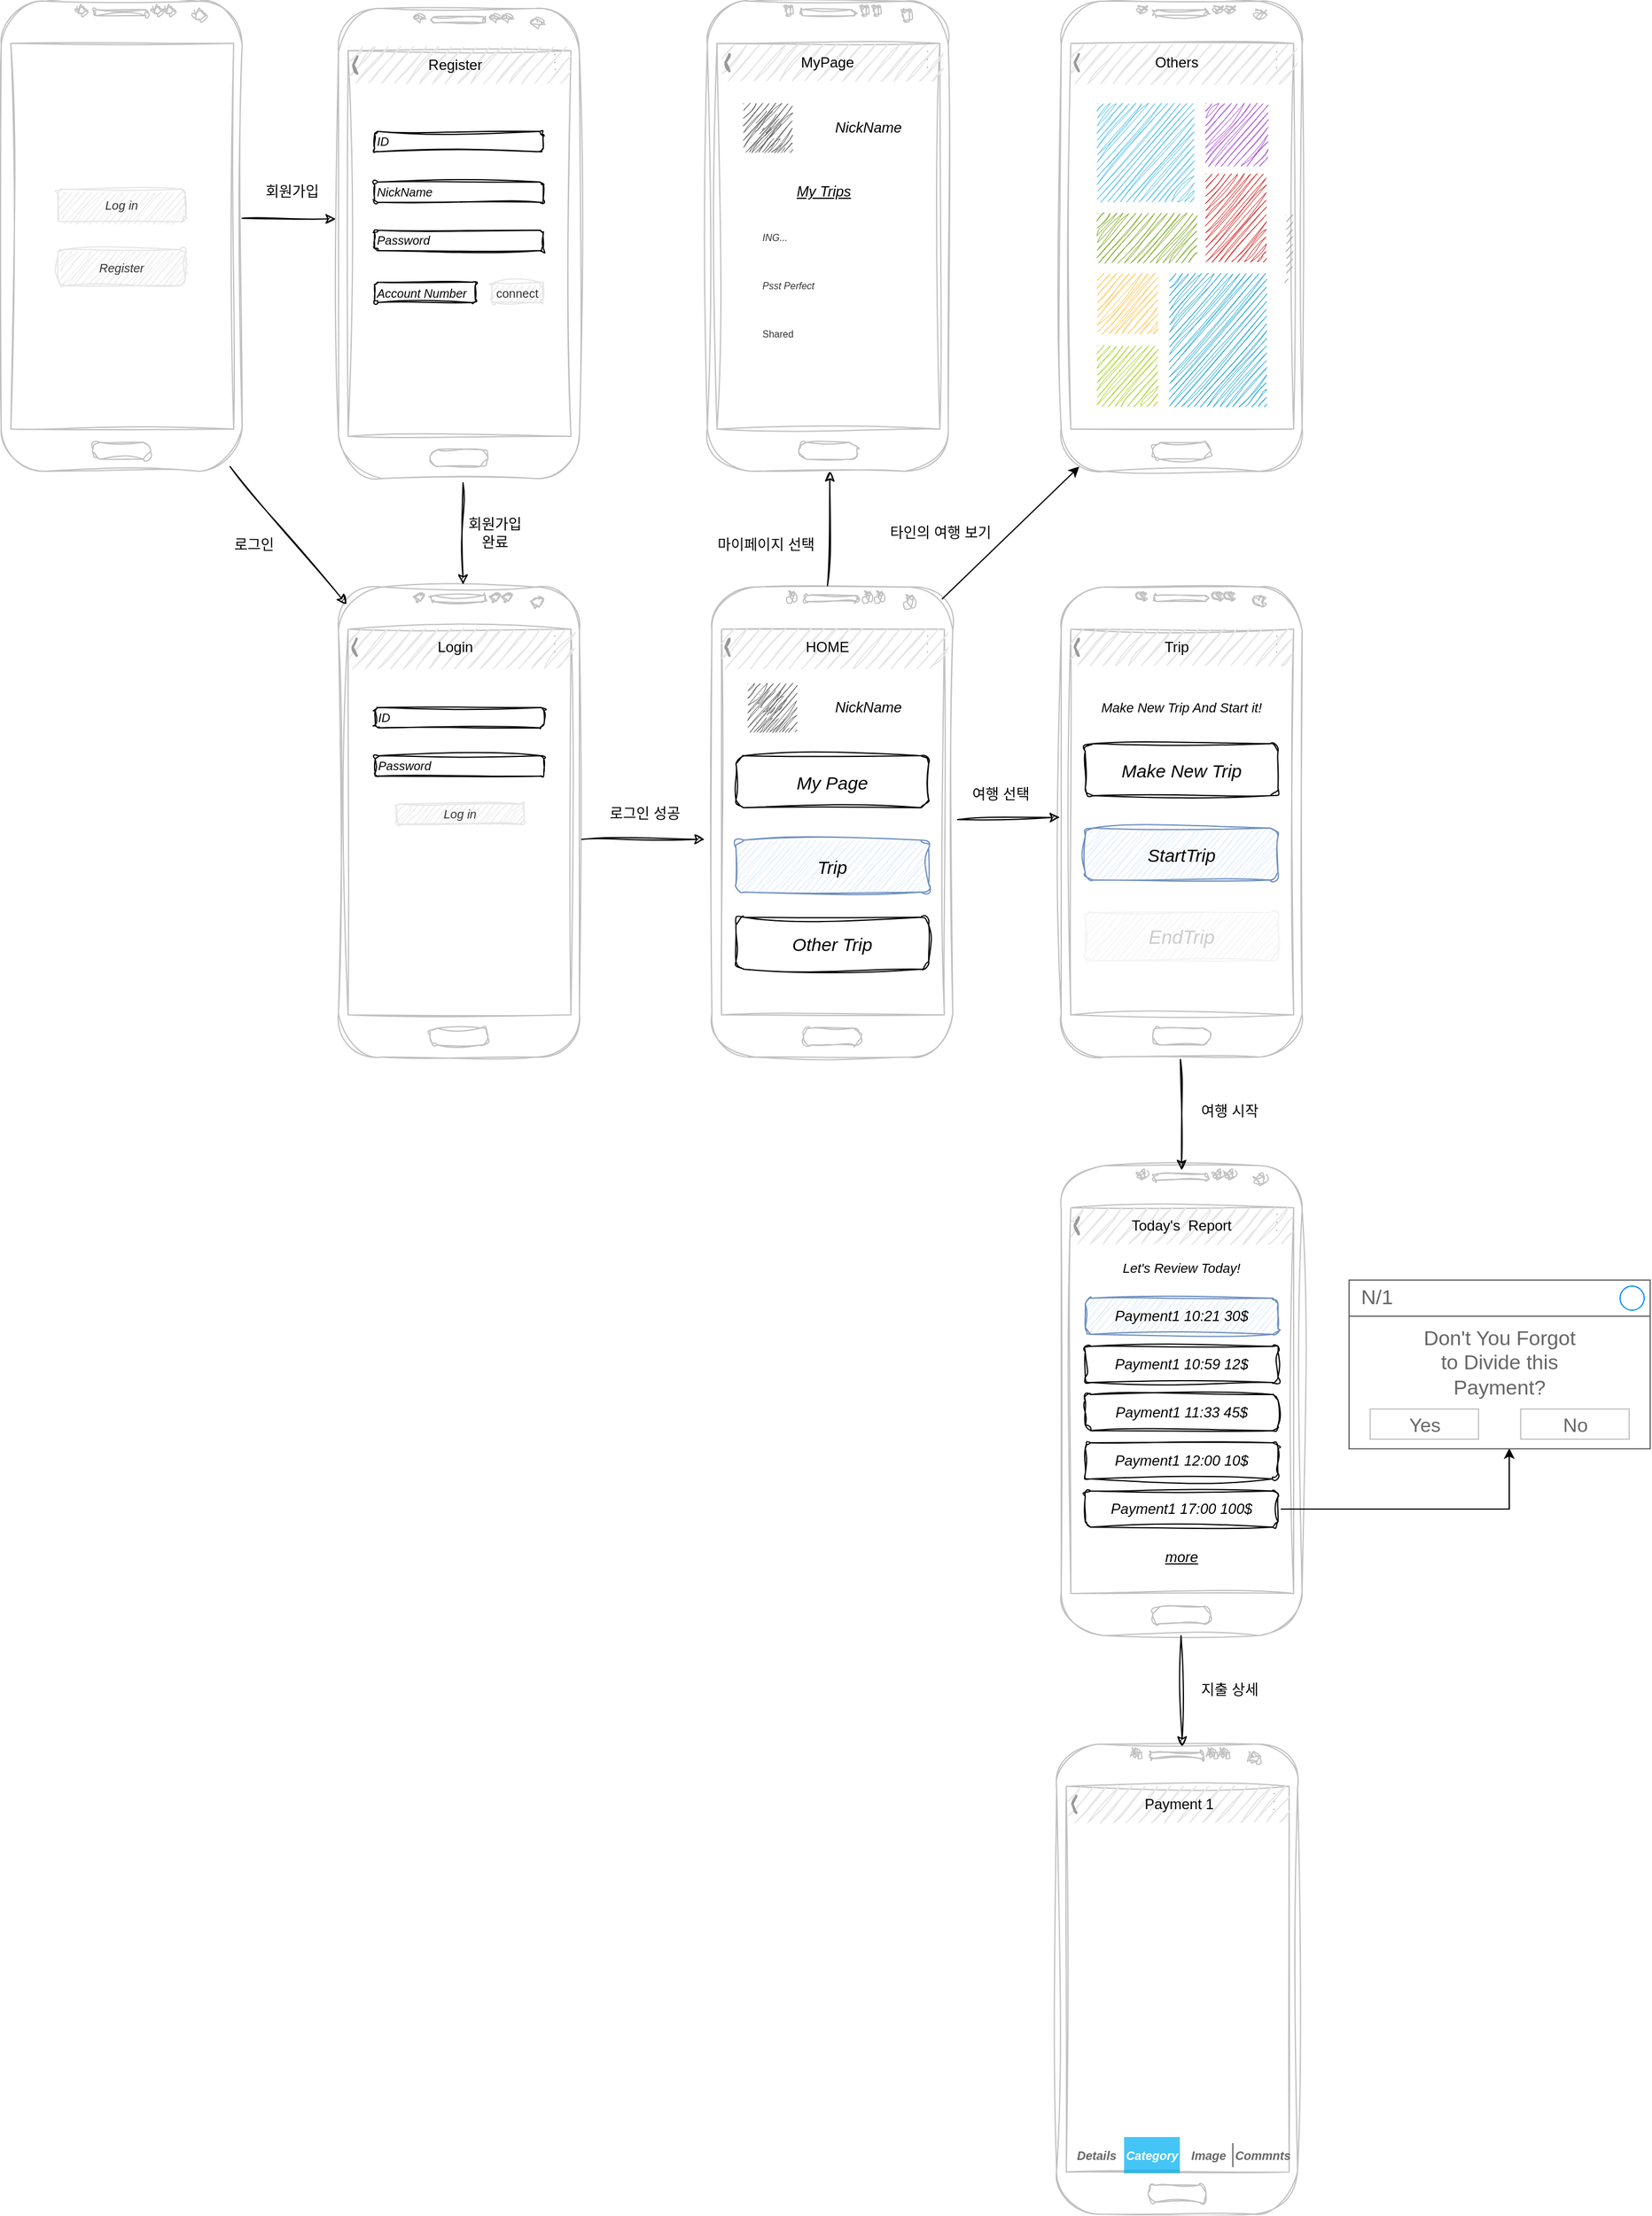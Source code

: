 <mxfile version="21.6.9" type="github">
  <diagram id="jS05yv5X7Ztg5khlOgcX" name="Page-1">
    <mxGraphModel dx="1470" dy="897" grid="1" gridSize="10" guides="1" tooltips="1" connect="1" arrows="1" fold="1" page="1" pageScale="1" pageWidth="1169" pageHeight="827" math="0" shadow="0">
      <root>
        <mxCell id="0" />
        <mxCell id="1" parent="0" />
        <mxCell id="MVjz34qYMF0xK2TgKy6K-1" value="" style="verticalLabelPosition=bottom;verticalAlign=top;html=1;shadow=0;dashed=0;strokeWidth=1;shape=mxgraph.android.phone2;strokeColor=#c0c0c0;sketch=1;curveFitting=1;jiggle=2;" parent="1" vertex="1">
          <mxGeometry x="50" y="24" width="200" height="390" as="geometry" />
        </mxCell>
        <mxCell id="MVjz34qYMF0xK2TgKy6K-2" value="&lt;i&gt;Log in&lt;/i&gt;" style="rounded=1;html=1;shadow=0;dashed=0;whiteSpace=wrap;fontSize=10;fillColor=#E6E6E6;align=center;strokeColor=#E6E6E6;fontColor=#333333;sketch=1;curveFitting=1;jiggle=2;" parent="1" vertex="1">
          <mxGeometry x="97.25" y="180" width="105.5" height="26.88" as="geometry" />
        </mxCell>
        <mxCell id="MVjz34qYMF0xK2TgKy6K-3" value="&lt;i&gt;Register&lt;/i&gt;" style="rounded=1;html=1;shadow=0;dashed=0;whiteSpace=wrap;fontSize=10;fillColor=#E6E6E6;align=center;strokeColor=#E6E6E6;fontColor=#333333;sketch=1;curveFitting=1;jiggle=2;" parent="1" vertex="1">
          <mxGeometry x="97.25" y="230" width="105.5" height="30" as="geometry" />
        </mxCell>
        <mxCell id="MVjz34qYMF0xK2TgKy6K-4" value="" style="verticalLabelPosition=bottom;verticalAlign=top;html=1;shadow=0;dashed=0;strokeWidth=1;shape=mxgraph.android.phone2;strokeColor=#c0c0c0;sketch=1;curveFitting=1;jiggle=2;" parent="1" vertex="1">
          <mxGeometry x="330" y="30" width="200" height="390" as="geometry" />
        </mxCell>
        <mxCell id="MVjz34qYMF0xK2TgKy6K-5" value="" style="verticalLabelPosition=bottom;verticalAlign=top;html=1;shadow=0;dashed=0;strokeWidth=1;shape=mxgraph.android.phone2;strokeColor=#c0c0c0;sketch=1;curveFitting=1;jiggle=2;" parent="1" vertex="1">
          <mxGeometry x="330" y="510" width="200" height="390" as="geometry" />
        </mxCell>
        <mxCell id="MVjz34qYMF0xK2TgKy6K-7" value="" style="endArrow=classic;html=1;rounded=0;exitX=1;exitY=0.462;exitDx=0;exitDy=0;exitPerimeter=0;entryX=-0.011;entryY=0.448;entryDx=0;entryDy=0;entryPerimeter=0;sketch=1;curveFitting=1;jiggle=2;" parent="1" source="MVjz34qYMF0xK2TgKy6K-1" target="MVjz34qYMF0xK2TgKy6K-4" edge="1">
          <mxGeometry width="50" height="50" relative="1" as="geometry">
            <mxPoint x="270" y="330" as="sourcePoint" />
            <mxPoint x="310" y="460" as="targetPoint" />
          </mxGeometry>
        </mxCell>
        <mxCell id="MVjz34qYMF0xK2TgKy6K-8" value="" style="endArrow=classic;html=1;rounded=0;exitX=0.95;exitY=0.99;exitDx=0;exitDy=0;exitPerimeter=0;entryX=0.034;entryY=0.037;entryDx=0;entryDy=0;entryPerimeter=0;sketch=1;curveFitting=1;jiggle=2;" parent="1" source="MVjz34qYMF0xK2TgKy6K-1" target="MVjz34qYMF0xK2TgKy6K-5" edge="1">
          <mxGeometry width="50" height="50" relative="1" as="geometry">
            <mxPoint x="260" y="550" as="sourcePoint" />
            <mxPoint x="310" y="500" as="targetPoint" />
          </mxGeometry>
        </mxCell>
        <mxCell id="MVjz34qYMF0xK2TgKy6K-9" value="" style="endArrow=classic;html=1;rounded=0;exitX=0.517;exitY=1.009;exitDx=0;exitDy=0;exitPerimeter=0;entryX=0.517;entryY=-0.005;entryDx=0;entryDy=0;entryPerimeter=0;sketch=1;curveFitting=1;jiggle=2;" parent="1" source="MVjz34qYMF0xK2TgKy6K-4" target="MVjz34qYMF0xK2TgKy6K-5" edge="1">
          <mxGeometry width="50" height="50" relative="1" as="geometry">
            <mxPoint x="260" y="550" as="sourcePoint" />
            <mxPoint x="370" y="470" as="targetPoint" />
          </mxGeometry>
        </mxCell>
        <mxCell id="mp_pFHN7LCUCz9aoYGLi-1" value="NickName" style="whiteSpace=wrap;html=1;shadow=0;dashed=0;fontSize=10;align=left;fontStyle=2;horizontal=1;rounded=1;sketch=1;curveFitting=1;jiggle=2;" vertex="1" parent="1">
          <mxGeometry x="360" y="174" width="140" height="16.88" as="geometry" />
        </mxCell>
        <mxCell id="mp_pFHN7LCUCz9aoYGLi-3" value="Password" style="whiteSpace=wrap;html=1;shadow=0;dashed=0;fontSize=10;align=left;fontStyle=2;horizontal=1;rounded=1;sketch=1;curveFitting=1;jiggle=2;" vertex="1" parent="1">
          <mxGeometry x="360" y="214" width="140" height="16.88" as="geometry" />
        </mxCell>
        <mxCell id="mp_pFHN7LCUCz9aoYGLi-4" value="Account Number" style="whiteSpace=wrap;html=1;shadow=0;dashed=0;fontSize=10;align=left;fontStyle=2;horizontal=1;rounded=1;sketch=1;curveFitting=1;jiggle=2;" vertex="1" parent="1">
          <mxGeometry x="360" y="257.12" width="83.6" height="16.88" as="geometry" />
        </mxCell>
        <mxCell id="mp_pFHN7LCUCz9aoYGLi-5" value="" style="strokeWidth=1;html=1;shadow=0;dashed=0;shape=mxgraph.android.action_bar_landscape;fillColor=#E6E6E6;strokeColor=#c0c0c0;strokeWidth=2;whiteSpace=wrap;sketch=1;curveFitting=1;jiggle=2;" vertex="1" parent="1">
          <mxGeometry x="339" y="62" width="184" height="30" as="geometry" />
        </mxCell>
        <mxCell id="mp_pFHN7LCUCz9aoYGLi-6" value="connect" style="rounded=1;html=1;shadow=0;dashed=0;whiteSpace=wrap;fontSize=10;fillColor=#E6E6E6;align=center;strokeColor=#E6E6E6;fontColor=#333333;sketch=1;curveFitting=1;jiggle=2;" vertex="1" parent="1">
          <mxGeometry x="457.25" y="257.12" width="42.75" height="16.88" as="geometry" />
        </mxCell>
        <mxCell id="mp_pFHN7LCUCz9aoYGLi-8" value="Register" style="text;html=1;strokeColor=none;fillColor=none;align=center;verticalAlign=middle;whiteSpace=wrap;rounded=0;sketch=1;curveFitting=1;jiggle=2;" vertex="1" parent="1">
          <mxGeometry x="397.25" y="62" width="60" height="30" as="geometry" />
        </mxCell>
        <mxCell id="mp_pFHN7LCUCz9aoYGLi-9" value="ID" style="whiteSpace=wrap;html=1;shadow=0;dashed=0;fontSize=10;align=left;fontStyle=2;horizontal=1;rounded=1;sketch=1;curveFitting=1;jiggle=2;" vertex="1" parent="1">
          <mxGeometry x="360.5" y="610" width="140" height="16.88" as="geometry" />
        </mxCell>
        <mxCell id="mp_pFHN7LCUCz9aoYGLi-10" value="Password" style="whiteSpace=wrap;html=1;shadow=0;dashed=0;fontSize=10;align=left;fontStyle=2;horizontal=1;rounded=1;sketch=1;curveFitting=1;jiggle=2;" vertex="1" parent="1">
          <mxGeometry x="360.5" y="650" width="140" height="16.88" as="geometry" />
        </mxCell>
        <mxCell id="mp_pFHN7LCUCz9aoYGLi-11" value="" style="strokeWidth=1;html=1;shadow=0;dashed=0;shape=mxgraph.android.action_bar_landscape;fillColor=#E6E6E6;strokeColor=#c0c0c0;strokeWidth=2;whiteSpace=wrap;sketch=1;curveFitting=1;jiggle=2;" vertex="1" parent="1">
          <mxGeometry x="338.5" y="545" width="184" height="30" as="geometry" />
        </mxCell>
        <mxCell id="mp_pFHN7LCUCz9aoYGLi-12" value="Login" style="text;html=1;strokeColor=none;fillColor=none;align=center;verticalAlign=middle;whiteSpace=wrap;rounded=0;sketch=1;curveFitting=1;jiggle=2;" vertex="1" parent="1">
          <mxGeometry x="396.75" y="545" width="60" height="30" as="geometry" />
        </mxCell>
        <mxCell id="mp_pFHN7LCUCz9aoYGLi-13" value="&lt;i&gt;Log in&lt;/i&gt;" style="rounded=1;html=1;shadow=0;dashed=0;whiteSpace=wrap;fontSize=10;fillColor=#E6E6E6;align=center;strokeColor=#E6E6E6;fontColor=#333333;sketch=1;curveFitting=1;jiggle=2;" vertex="1" parent="1">
          <mxGeometry x="378.25" y="690" width="105.5" height="16.88" as="geometry" />
        </mxCell>
        <mxCell id="mp_pFHN7LCUCz9aoYGLi-14" value="ID" style="whiteSpace=wrap;html=1;shadow=0;dashed=0;fontSize=10;align=left;fontStyle=2;horizontal=1;rounded=1;sketch=1;curveFitting=1;jiggle=2;" vertex="1" parent="1">
          <mxGeometry x="360" y="132" width="140" height="16.88" as="geometry" />
        </mxCell>
        <mxCell id="mp_pFHN7LCUCz9aoYGLi-15" value="" style="verticalLabelPosition=bottom;verticalAlign=top;html=1;shadow=0;dashed=0;strokeWidth=1;shape=mxgraph.android.phone2;strokeColor=#c0c0c0;sketch=1;curveFitting=1;jiggle=2;" vertex="1" parent="1">
          <mxGeometry x="640" y="510" width="200" height="390" as="geometry" />
        </mxCell>
        <mxCell id="mp_pFHN7LCUCz9aoYGLi-16" value="" style="endArrow=classic;html=1;rounded=0;exitX=1.01;exitY=0.537;exitDx=0;exitDy=0;exitPerimeter=0;entryX=-0.03;entryY=0.537;entryDx=0;entryDy=0;entryPerimeter=0;sketch=1;curveFitting=1;jiggle=2;" edge="1" parent="1" source="MVjz34qYMF0xK2TgKy6K-5" target="mp_pFHN7LCUCz9aoYGLi-15">
          <mxGeometry width="50" height="50" relative="1" as="geometry">
            <mxPoint x="560" y="640" as="sourcePoint" />
            <mxPoint x="610" y="590" as="targetPoint" />
          </mxGeometry>
        </mxCell>
        <mxCell id="mp_pFHN7LCUCz9aoYGLi-21" value="&lt;font style=&quot;font-size: 15px;&quot;&gt;&lt;i&gt;My Page&lt;/i&gt;&lt;/font&gt;" style="rounded=1;html=1;shadow=0;dashed=0;whiteSpace=wrap;fontSize=10;align=center;sketch=1;curveFitting=1;jiggle=2;" vertex="1" parent="1">
          <mxGeometry x="660" y="650" width="160" height="43.12" as="geometry" />
        </mxCell>
        <mxCell id="mp_pFHN7LCUCz9aoYGLi-22" value="&lt;span style=&quot;font-size: 15px;&quot;&gt;&lt;i&gt;Trip&lt;/i&gt;&lt;/span&gt;" style="rounded=1;html=1;shadow=0;dashed=0;whiteSpace=wrap;fontSize=10;fillColor=#dae8fc;align=center;strokeColor=#6c8ebf;deletable=1;sketch=1;curveFitting=1;jiggle=2;" vertex="1" parent="1">
          <mxGeometry x="660" y="720" width="160" height="43.12" as="geometry" />
        </mxCell>
        <mxCell id="mp_pFHN7LCUCz9aoYGLi-23" value="&lt;i style=&quot;&quot;&gt;&lt;font style=&quot;font-size: 15px;&quot;&gt;Other Trip&lt;/font&gt;&lt;/i&gt;" style="rounded=1;html=1;shadow=0;dashed=0;whiteSpace=wrap;fontSize=10;align=center;sketch=1;curveFitting=1;jiggle=2;" vertex="1" parent="1">
          <mxGeometry x="660" y="784" width="160" height="43.12" as="geometry" />
        </mxCell>
        <mxCell id="mp_pFHN7LCUCz9aoYGLi-24" value="" style="strokeWidth=1;html=1;shadow=0;dashed=0;shape=mxgraph.android.action_bar_landscape;fillColor=#E6E6E6;strokeColor=#c0c0c0;strokeWidth=2;whiteSpace=wrap;sketch=1;curveFitting=1;jiggle=2;" vertex="1" parent="1">
          <mxGeometry x="648" y="545" width="184" height="30" as="geometry" />
        </mxCell>
        <mxCell id="mp_pFHN7LCUCz9aoYGLi-25" value="HOME" style="text;html=1;strokeColor=none;fillColor=none;align=center;verticalAlign=middle;whiteSpace=wrap;rounded=0;sketch=1;curveFitting=1;jiggle=2;" vertex="1" parent="1">
          <mxGeometry x="706.25" y="545" width="60" height="30" as="geometry" />
        </mxCell>
        <mxCell id="mp_pFHN7LCUCz9aoYGLi-26" value="" style="verticalLabelPosition=bottom;verticalAlign=top;html=1;shadow=0;dashed=0;strokeWidth=1;shape=mxgraph.android.contact_badge_normal;sketch=1;curveFitting=1;jiggle=2;" vertex="1" parent="1">
          <mxGeometry x="670" y="590" width="40" height="40" as="geometry" />
        </mxCell>
        <mxCell id="mp_pFHN7LCUCz9aoYGLi-27" value="&lt;i&gt;NickName&lt;/i&gt;" style="text;html=1;strokeColor=none;fillColor=none;align=center;verticalAlign=middle;whiteSpace=wrap;rounded=0;sketch=1;curveFitting=1;jiggle=2;" vertex="1" parent="1">
          <mxGeometry x="740" y="595" width="60" height="30" as="geometry" />
        </mxCell>
        <mxCell id="mp_pFHN7LCUCz9aoYGLi-30" value="" style="verticalLabelPosition=bottom;verticalAlign=top;html=1;shadow=0;dashed=0;strokeWidth=1;shape=mxgraph.android.phone2;strokeColor=#c0c0c0;sketch=1;curveFitting=1;jiggle=2;" vertex="1" parent="1">
          <mxGeometry x="636.25" y="24" width="200" height="390" as="geometry" />
        </mxCell>
        <mxCell id="mp_pFHN7LCUCz9aoYGLi-31" value="" style="endArrow=classic;html=1;rounded=0;exitX=0.48;exitY=-0.003;exitDx=0;exitDy=0;exitPerimeter=0;entryX=0.509;entryY=1;entryDx=0;entryDy=0;entryPerimeter=0;sketch=1;curveFitting=1;jiggle=2;" edge="1" parent="1" source="mp_pFHN7LCUCz9aoYGLi-15" target="mp_pFHN7LCUCz9aoYGLi-30">
          <mxGeometry width="50" height="50" relative="1" as="geometry">
            <mxPoint x="636.25" y="420" as="sourcePoint" />
            <mxPoint x="636.25" y="504" as="targetPoint" />
          </mxGeometry>
        </mxCell>
        <mxCell id="mp_pFHN7LCUCz9aoYGLi-33" value="" style="verticalLabelPosition=bottom;verticalAlign=top;html=1;shadow=0;dashed=0;strokeWidth=1;shape=mxgraph.android.contact_badge_normal;sketch=1;curveFitting=1;jiggle=2;" vertex="1" parent="1">
          <mxGeometry x="666.25" y="108.88" width="40" height="40" as="geometry" />
        </mxCell>
        <mxCell id="mp_pFHN7LCUCz9aoYGLi-34" value="" style="strokeWidth=1;html=1;shadow=0;dashed=0;shape=mxgraph.android.action_bar_landscape;fillColor=#E6E6E6;strokeColor=#c0c0c0;strokeWidth=2;whiteSpace=wrap;sketch=1;curveFitting=1;jiggle=2;" vertex="1" parent="1">
          <mxGeometry x="648" y="60" width="184" height="30" as="geometry" />
        </mxCell>
        <mxCell id="mp_pFHN7LCUCz9aoYGLi-35" value="MyPage" style="text;html=1;strokeColor=none;fillColor=none;align=center;verticalAlign=middle;whiteSpace=wrap;rounded=0;sketch=1;curveFitting=1;jiggle=2;" vertex="1" parent="1">
          <mxGeometry x="706.25" y="60" width="60" height="30" as="geometry" />
        </mxCell>
        <mxCell id="mp_pFHN7LCUCz9aoYGLi-36" value="" style="strokeWidth=1;html=1;shadow=0;dashed=0;shape=mxgraph.android.rrect;rSize=0;strokeColor=#eeeeee;fillColor=#ffffff;gradientColor=none;sketch=1;curveFitting=1;jiggle=2;" vertex="1" parent="1">
          <mxGeometry x="670" y="200" width="140" height="160" as="geometry" />
        </mxCell>
        <mxCell id="mp_pFHN7LCUCz9aoYGLi-37" value="&lt;i style=&quot;background-color: initial;&quot;&gt;ING...&lt;/i&gt;" style="strokeColor=inherit;fillColor=inherit;gradientColor=inherit;strokeWidth=1;html=1;shadow=0;dashed=0;shape=mxgraph.android.rrect;rSize=0;align=left;spacingLeft=10;fontSize=8;fontColor=#333333;sketch=1;curveFitting=1;jiggle=2;" vertex="1" parent="mp_pFHN7LCUCz9aoYGLi-36">
          <mxGeometry y="8" width="140" height="24" as="geometry" />
        </mxCell>
        <mxCell id="mp_pFHN7LCUCz9aoYGLi-38" value="&lt;i&gt;Psst Perfect&lt;/i&gt;" style="strokeColor=inherit;fillColor=inherit;gradientColor=inherit;strokeWidth=1;html=1;shadow=0;dashed=0;shape=mxgraph.android.rrect;rSize=0;align=left;spacingLeft=10;fontSize=8;fontColor=#333333;sketch=1;curveFitting=1;jiggle=2;" vertex="1" parent="mp_pFHN7LCUCz9aoYGLi-36">
          <mxGeometry y="48" width="140" height="24" as="geometry" />
        </mxCell>
        <mxCell id="mp_pFHN7LCUCz9aoYGLi-39" value="Shared" style="strokeColor=inherit;fillColor=inherit;gradientColor=inherit;strokeWidth=1;html=1;shadow=0;dashed=0;shape=mxgraph.android.rrect;rSize=0;align=left;spacingLeft=10;fontSize=8;fontColor=#333333;sketch=1;curveFitting=1;jiggle=2;" vertex="1" parent="mp_pFHN7LCUCz9aoYGLi-36">
          <mxGeometry y="88" width="140" height="24" as="geometry" />
        </mxCell>
        <mxCell id="mp_pFHN7LCUCz9aoYGLi-41" value="&lt;i&gt;My Trips&lt;/i&gt;" style="text;html=1;align=center;verticalAlign=middle;whiteSpace=wrap;rounded=1;perimeterSpacing=1;fontStyle=4" vertex="1" parent="1">
          <mxGeometry x="666.25" y="167.44" width="133.75" height="30" as="geometry" />
        </mxCell>
        <mxCell id="mp_pFHN7LCUCz9aoYGLi-42" value="&lt;i&gt;NickName&lt;/i&gt;" style="text;html=1;strokeColor=none;fillColor=none;align=center;verticalAlign=middle;whiteSpace=wrap;rounded=0;sketch=1;curveFitting=1;jiggle=2;" vertex="1" parent="1">
          <mxGeometry x="740" y="113.88" width="60" height="30" as="geometry" />
        </mxCell>
        <mxCell id="mp_pFHN7LCUCz9aoYGLi-43" value="" style="verticalLabelPosition=bottom;verticalAlign=top;html=1;shadow=0;dashed=0;strokeWidth=1;shape=mxgraph.android.phone2;strokeColor=#c0c0c0;sketch=1;curveFitting=1;jiggle=2;" vertex="1" parent="1">
          <mxGeometry x="930" y="24" width="200" height="390" as="geometry" />
        </mxCell>
        <mxCell id="mp_pFHN7LCUCz9aoYGLi-44" value="" style="endArrow=classic;html=1;rounded=0;exitX=0.955;exitY=0.026;exitDx=0;exitDy=0;exitPerimeter=0;entryX=0.075;entryY=0.99;entryDx=0;entryDy=0;entryPerimeter=0;" edge="1" parent="1" source="mp_pFHN7LCUCz9aoYGLi-15" target="mp_pFHN7LCUCz9aoYGLi-43">
          <mxGeometry width="50" height="50" relative="1" as="geometry">
            <mxPoint x="510" y="520" as="sourcePoint" />
            <mxPoint x="560" y="470" as="targetPoint" />
          </mxGeometry>
        </mxCell>
        <mxCell id="mp_pFHN7LCUCz9aoYGLi-45" value="" style="strokeWidth=1;html=1;shadow=0;dashed=0;shape=mxgraph.android.action_bar_landscape;fillColor=#E6E6E6;strokeColor=#c0c0c0;strokeWidth=2;whiteSpace=wrap;sketch=1;curveFitting=1;jiggle=2;" vertex="1" parent="1">
          <mxGeometry x="938" y="60" width="184" height="30" as="geometry" />
        </mxCell>
        <mxCell id="mp_pFHN7LCUCz9aoYGLi-46" value="Others" style="text;html=1;strokeColor=none;fillColor=none;align=center;verticalAlign=middle;whiteSpace=wrap;rounded=0;sketch=1;curveFitting=1;jiggle=2;" vertex="1" parent="1">
          <mxGeometry x="996.25" y="60" width="60" height="30" as="geometry" />
        </mxCell>
        <mxCell id="mp_pFHN7LCUCz9aoYGLi-47" value="" style="verticalLabelPosition=bottom;verticalAlign=top;html=1;shadow=0;dashed=0;strokeWidth=1;strokeColor=none;shape=rect;fillColor=#33b5e5;sketch=1;curveFitting=1;jiggle=2;" vertex="1" parent="1">
          <mxGeometry x="960" y="108.88" width="80" height="81.12" as="geometry" />
        </mxCell>
        <mxCell id="mp_pFHN7LCUCz9aoYGLi-48" value="" style="verticalLabelPosition=bottom;verticalAlign=top;html=1;shadow=0;dashed=0;strokeWidth=1;strokeColor=none;shape=rect;fillColor=#9933cc;sketch=1;curveFitting=1;jiggle=2;" vertex="1" parent="1">
          <mxGeometry x="1050" y="108.88" width="50" height="50" as="geometry" />
        </mxCell>
        <mxCell id="mp_pFHN7LCUCz9aoYGLi-49" value="" style="verticalLabelPosition=bottom;verticalAlign=top;html=1;shadow=0;dashed=0;strokeWidth=1;strokeColor=none;shape=rect;fillColor=#cc0000;sketch=1;curveFitting=1;jiggle=2;" vertex="1" parent="1">
          <mxGeometry x="1050" y="167.44" width="50" height="72.56" as="geometry" />
        </mxCell>
        <mxCell id="mp_pFHN7LCUCz9aoYGLi-50" value="" style="verticalLabelPosition=bottom;verticalAlign=top;html=1;shadow=0;dashed=0;strokeWidth=1;strokeColor=none;shape=rect;fillColor=#669900;sketch=1;curveFitting=1;jiggle=2;" vertex="1" parent="1">
          <mxGeometry x="960" y="200" width="80" height="40" as="geometry" />
        </mxCell>
        <mxCell id="mp_pFHN7LCUCz9aoYGLi-51" value="" style="verticalLabelPosition=bottom;verticalAlign=top;html=1;shadow=0;dashed=0;strokeWidth=1;strokeColor=none;shape=rect;fillColor=#0099cc;sketch=1;curveFitting=1;jiggle=2;" vertex="1" parent="1">
          <mxGeometry x="1020" y="250" width="80" height="110" as="geometry" />
        </mxCell>
        <mxCell id="mp_pFHN7LCUCz9aoYGLi-52" value="" style="verticalLabelPosition=bottom;verticalAlign=top;html=1;shadow=0;dashed=0;strokeWidth=1;strokeColor=none;shape=rect;fillColor=#ffbb33;sketch=1;curveFitting=1;jiggle=2;" vertex="1" parent="1">
          <mxGeometry x="960" y="250" width="50" height="50" as="geometry" />
        </mxCell>
        <mxCell id="mp_pFHN7LCUCz9aoYGLi-54" value="" style="verticalLabelPosition=bottom;verticalAlign=top;html=1;shadow=0;dashed=0;strokeWidth=1;strokeColor=none;shape=rect;fillColor=#99cc00;sketch=1;curveFitting=1;jiggle=2;" vertex="1" parent="1">
          <mxGeometry x="960" y="310" width="50" height="50" as="geometry" />
        </mxCell>
        <mxCell id="mp_pFHN7LCUCz9aoYGLi-59" value="" style="strokeWidth=1;html=1;shadow=0;dashed=0;shape=mxgraph.android.scrollbars2;fillColor=#999999;strokeColor=none;sketch=1;curveFitting=1;jiggle=2;" vertex="1" parent="1">
          <mxGeometry x="1118" y="201.12" width="4" height="56" as="geometry" />
        </mxCell>
        <mxCell id="mp_pFHN7LCUCz9aoYGLi-60" value="" style="verticalLabelPosition=bottom;verticalAlign=top;html=1;shadow=0;dashed=0;strokeWidth=1;shape=mxgraph.android.phone2;strokeColor=#c0c0c0;sketch=1;curveFitting=1;jiggle=2;" vertex="1" parent="1">
          <mxGeometry x="930" y="510" width="200" height="390" as="geometry" />
        </mxCell>
        <mxCell id="mp_pFHN7LCUCz9aoYGLi-61" value="" style="endArrow=classic;html=1;rounded=0;exitX=1.02;exitY=0.495;exitDx=0;exitDy=0;exitPerimeter=0;entryX=-0.005;entryY=0.49;entryDx=0;entryDy=0;entryPerimeter=0;sketch=1;curveFitting=1;jiggle=2;" edge="1" parent="1" source="mp_pFHN7LCUCz9aoYGLi-15" target="mp_pFHN7LCUCz9aoYGLi-60">
          <mxGeometry width="50" height="50" relative="1" as="geometry">
            <mxPoint x="836" y="706.88" as="sourcePoint" />
            <mxPoint x="938" y="706.88" as="targetPoint" />
          </mxGeometry>
        </mxCell>
        <mxCell id="mp_pFHN7LCUCz9aoYGLi-62" value="" style="strokeWidth=1;html=1;shadow=0;dashed=0;shape=mxgraph.android.action_bar_landscape;fillColor=#E6E6E6;strokeColor=#c0c0c0;strokeWidth=2;whiteSpace=wrap;sketch=1;curveFitting=1;jiggle=2;" vertex="1" parent="1">
          <mxGeometry x="938" y="545" width="184" height="30" as="geometry" />
        </mxCell>
        <mxCell id="mp_pFHN7LCUCz9aoYGLi-63" value="Trip" style="text;html=1;strokeColor=none;fillColor=none;align=center;verticalAlign=middle;whiteSpace=wrap;rounded=0;sketch=1;curveFitting=1;jiggle=2;" vertex="1" parent="1">
          <mxGeometry x="996.25" y="545" width="60" height="30" as="geometry" />
        </mxCell>
        <mxCell id="mp_pFHN7LCUCz9aoYGLi-64" value="&lt;span style=&quot;font-size: 15px;&quot;&gt;&lt;i&gt;Make New Trip&lt;/i&gt;&lt;/span&gt;" style="rounded=1;html=1;shadow=0;dashed=0;whiteSpace=wrap;fontSize=10;align=center;sketch=1;curveFitting=1;jiggle=2;" vertex="1" parent="1">
          <mxGeometry x="950" y="640" width="160" height="43.12" as="geometry" />
        </mxCell>
        <mxCell id="mp_pFHN7LCUCz9aoYGLi-65" value="&lt;span style=&quot;font-size: 15px;&quot;&gt;&lt;i&gt;StartTrip&lt;/i&gt;&lt;/span&gt;" style="rounded=1;html=1;shadow=0;dashed=0;whiteSpace=wrap;fontSize=10;fillColor=#dae8fc;align=center;strokeColor=#6c8ebf;deletable=1;sketch=1;curveFitting=1;jiggle=2;" vertex="1" parent="1">
          <mxGeometry x="950" y="710" width="160" height="43.12" as="geometry" />
        </mxCell>
        <mxCell id="mp_pFHN7LCUCz9aoYGLi-67" value="&lt;font style=&quot;font-size: 16px;&quot;&gt;&lt;i&gt;EndTrip&lt;/i&gt;&lt;/font&gt;" style="rounded=1;html=1;shadow=0;dashed=0;whiteSpace=wrap;fontSize=10;fillColor=#F4F4F4;align=center;strokeColor=#F4F4F4;fontColor=#CCCCCC;sketch=1;curveFitting=1;jiggle=2;" vertex="1" parent="1">
          <mxGeometry x="950" y="780" width="160" height="40" as="geometry" />
        </mxCell>
        <mxCell id="mp_pFHN7LCUCz9aoYGLi-68" value="&lt;font style=&quot;font-size: 11px;&quot;&gt;&lt;i&gt;Make New Trip And Start it!&lt;/i&gt;&lt;/font&gt;" style="text;html=1;strokeColor=none;fillColor=none;align=center;verticalAlign=middle;whiteSpace=wrap;rounded=0;sketch=1;curveFitting=1;jiggle=2;" vertex="1" parent="1">
          <mxGeometry x="960" y="595" width="140" height="30" as="geometry" />
        </mxCell>
        <mxCell id="mp_pFHN7LCUCz9aoYGLi-69" value="" style="verticalLabelPosition=bottom;verticalAlign=top;html=1;shadow=0;dashed=0;strokeWidth=1;shape=mxgraph.android.phone2;strokeColor=#c0c0c0;sketch=1;curveFitting=1;jiggle=2;" vertex="1" parent="1">
          <mxGeometry x="930" y="990" width="200" height="390" as="geometry" />
        </mxCell>
        <mxCell id="mp_pFHN7LCUCz9aoYGLi-70" value="" style="endArrow=classic;html=1;rounded=0;entryX=0.5;entryY=0.01;entryDx=0;entryDy=0;entryPerimeter=0;exitX=0.495;exitY=1.005;exitDx=0;exitDy=0;exitPerimeter=0;sketch=1;curveFitting=1;jiggle=2;" edge="1" parent="1" source="mp_pFHN7LCUCz9aoYGLi-60" target="mp_pFHN7LCUCz9aoYGLi-69">
          <mxGeometry width="50" height="50" relative="1" as="geometry">
            <mxPoint x="510" y="750" as="sourcePoint" />
            <mxPoint x="560" y="700" as="targetPoint" />
          </mxGeometry>
        </mxCell>
        <mxCell id="mp_pFHN7LCUCz9aoYGLi-72" value="&lt;span style=&quot;font-size: 11px;&quot;&gt;&lt;i&gt;Let&#39;s Review Today!&lt;/i&gt;&lt;/span&gt;" style="text;html=1;strokeColor=none;fillColor=none;align=center;verticalAlign=middle;whiteSpace=wrap;rounded=0;sketch=1;curveFitting=1;jiggle=2;" vertex="1" parent="1">
          <mxGeometry x="960.01" y="1060" width="140" height="30" as="geometry" />
        </mxCell>
        <mxCell id="mp_pFHN7LCUCz9aoYGLi-73" value="" style="strokeWidth=1;html=1;shadow=0;dashed=0;shape=mxgraph.android.action_bar_landscape;fillColor=#E6E6E6;strokeColor=#c0c0c0;strokeWidth=2;whiteSpace=wrap;sketch=1;curveFitting=1;jiggle=2;" vertex="1" parent="1">
          <mxGeometry x="938" y="1025" width="184" height="30" as="geometry" />
        </mxCell>
        <mxCell id="mp_pFHN7LCUCz9aoYGLi-74" value="Today&#39;s&amp;nbsp; Report" style="text;html=1;strokeColor=none;fillColor=none;align=center;verticalAlign=middle;whiteSpace=wrap;rounded=0;sketch=1;curveFitting=1;jiggle=2;" vertex="1" parent="1">
          <mxGeometry x="983.13" y="1025" width="93.75" height="30" as="geometry" />
        </mxCell>
        <mxCell id="mp_pFHN7LCUCz9aoYGLi-76" value="&amp;nbsp;회원가입" style="text;html=1;strokeColor=none;fillColor=none;align=center;verticalAlign=middle;whiteSpace=wrap;rounded=0;" vertex="1" parent="1">
          <mxGeometry x="260" y="167.44" width="60" height="30" as="geometry" />
        </mxCell>
        <mxCell id="mp_pFHN7LCUCz9aoYGLi-77" value="로그인" style="text;html=1;strokeColor=none;fillColor=none;align=center;verticalAlign=middle;whiteSpace=wrap;rounded=0;" vertex="1" parent="1">
          <mxGeometry x="230" y="460" width="60" height="30" as="geometry" />
        </mxCell>
        <mxCell id="mp_pFHN7LCUCz9aoYGLi-78" value="회원가입 완료" style="text;html=1;strokeColor=none;fillColor=none;align=center;verticalAlign=middle;whiteSpace=wrap;rounded=0;" vertex="1" parent="1">
          <mxGeometry x="430" y="450" width="60" height="30" as="geometry" />
        </mxCell>
        <mxCell id="mp_pFHN7LCUCz9aoYGLi-79" value="로그인 성공" style="text;html=1;strokeColor=none;fillColor=none;align=center;verticalAlign=middle;whiteSpace=wrap;rounded=0;" vertex="1" parent="1">
          <mxGeometry x="547" y="683.44" width="75" height="30" as="geometry" />
        </mxCell>
        <mxCell id="mp_pFHN7LCUCz9aoYGLi-80" value="마이페이지 선택" style="text;html=1;strokeColor=none;fillColor=none;align=center;verticalAlign=middle;whiteSpace=wrap;rounded=0;" vertex="1" parent="1">
          <mxGeometry x="640" y="460" width="90" height="30" as="geometry" />
        </mxCell>
        <mxCell id="mp_pFHN7LCUCz9aoYGLi-81" value="타인의 여행 보기" style="text;html=1;strokeColor=none;fillColor=none;align=center;verticalAlign=middle;whiteSpace=wrap;rounded=0;" vertex="1" parent="1">
          <mxGeometry x="780" y="450" width="100" height="30" as="geometry" />
        </mxCell>
        <mxCell id="mp_pFHN7LCUCz9aoYGLi-82" value="여행 선택" style="text;html=1;strokeColor=none;fillColor=none;align=center;verticalAlign=middle;whiteSpace=wrap;rounded=0;" vertex="1" parent="1">
          <mxGeometry x="850" y="666.88" width="60" height="30" as="geometry" />
        </mxCell>
        <mxCell id="mp_pFHN7LCUCz9aoYGLi-83" value="여행 시작" style="text;html=1;strokeColor=none;fillColor=none;align=center;verticalAlign=middle;whiteSpace=wrap;rounded=0;" vertex="1" parent="1">
          <mxGeometry x="1040" y="930" width="60" height="30" as="geometry" />
        </mxCell>
        <mxCell id="mp_pFHN7LCUCz9aoYGLi-84" value="&lt;span style=&quot;font-size: 12px;&quot;&gt;&lt;i&gt;Payment1 10:21 30$&lt;/i&gt;&lt;/span&gt;" style="rounded=1;html=1;shadow=0;dashed=0;whiteSpace=wrap;fontSize=10;align=center;sketch=1;curveFitting=1;jiggle=2;fillColor=#dae8fc;strokeColor=#6c8ebf;" vertex="1" parent="1">
          <mxGeometry x="950.01" y="1100" width="160" height="30" as="geometry" />
        </mxCell>
        <mxCell id="mp_pFHN7LCUCz9aoYGLi-85" value="&lt;span style=&quot;font-size: 12px;&quot;&gt;&lt;i&gt;Payment1 10:59 12$&lt;/i&gt;&lt;/span&gt;" style="rounded=1;html=1;shadow=0;dashed=0;whiteSpace=wrap;fontSize=10;align=center;sketch=1;curveFitting=1;jiggle=2;" vertex="1" parent="1">
          <mxGeometry x="950" y="1140" width="160" height="30" as="geometry" />
        </mxCell>
        <mxCell id="mp_pFHN7LCUCz9aoYGLi-115" style="edgeStyle=orthogonalEdgeStyle;rounded=0;orthogonalLoop=1;jettySize=auto;html=1;entryX=0.532;entryY=0.996;entryDx=0;entryDy=0;entryPerimeter=0;" edge="1" parent="1" source="mp_pFHN7LCUCz9aoYGLi-86" target="mp_pFHN7LCUCz9aoYGLi-109">
          <mxGeometry relative="1" as="geometry" />
        </mxCell>
        <mxCell id="mp_pFHN7LCUCz9aoYGLi-86" value="&lt;span style=&quot;font-size: 12px;&quot;&gt;&lt;i&gt;Payment1 17:00 100$&lt;/i&gt;&lt;/span&gt;" style="rounded=1;html=1;shadow=0;dashed=0;whiteSpace=wrap;fontSize=10;align=center;sketch=1;curveFitting=1;jiggle=2;" vertex="1" parent="1">
          <mxGeometry x="950.01" y="1260" width="160" height="30" as="geometry" />
        </mxCell>
        <mxCell id="mp_pFHN7LCUCz9aoYGLi-87" value="&lt;span style=&quot;font-size: 12px;&quot;&gt;&lt;i&gt;Payment1 12:00 10$&lt;/i&gt;&lt;/span&gt;" style="rounded=1;html=1;shadow=0;dashed=0;whiteSpace=wrap;fontSize=10;align=center;sketch=1;curveFitting=1;jiggle=2;" vertex="1" parent="1">
          <mxGeometry x="950" y="1220" width="160" height="30" as="geometry" />
        </mxCell>
        <mxCell id="mp_pFHN7LCUCz9aoYGLi-88" value="&lt;span style=&quot;font-size: 12px;&quot;&gt;&lt;i&gt;Payment1 11:33 45$&lt;/i&gt;&lt;/span&gt;" style="rounded=1;html=1;shadow=0;dashed=0;whiteSpace=wrap;fontSize=10;align=center;sketch=1;curveFitting=1;jiggle=2;" vertex="1" parent="1">
          <mxGeometry x="950.01" y="1180" width="160" height="30" as="geometry" />
        </mxCell>
        <mxCell id="mp_pFHN7LCUCz9aoYGLi-89" value="&lt;i&gt;more&lt;/i&gt;" style="text;html=1;strokeColor=none;fillColor=none;align=center;verticalAlign=middle;whiteSpace=wrap;rounded=0;fontStyle=4" vertex="1" parent="1">
          <mxGeometry x="1000.01" y="1300" width="60" height="30" as="geometry" />
        </mxCell>
        <mxCell id="mp_pFHN7LCUCz9aoYGLi-91" value="" style="verticalLabelPosition=bottom;verticalAlign=top;html=1;shadow=0;dashed=0;strokeWidth=1;shape=mxgraph.android.phone2;strokeColor=#c0c0c0;sketch=1;curveFitting=1;jiggle=2;" vertex="1" parent="1">
          <mxGeometry x="926.25" y="1470" width="200" height="390" as="geometry" />
        </mxCell>
        <mxCell id="mp_pFHN7LCUCz9aoYGLi-92" value="" style="endArrow=classic;html=1;rounded=0;entryX=0.5;entryY=0.01;entryDx=0;entryDy=0;entryPerimeter=0;exitX=0.495;exitY=1.005;exitDx=0;exitDy=0;exitPerimeter=0;sketch=1;curveFitting=1;jiggle=2;" edge="1" parent="1">
          <mxGeometry width="50" height="50" relative="1" as="geometry">
            <mxPoint x="1029.5" y="1380" as="sourcePoint" />
            <mxPoint x="1030.5" y="1472" as="targetPoint" />
          </mxGeometry>
        </mxCell>
        <mxCell id="mp_pFHN7LCUCz9aoYGLi-93" value="지출 상세" style="text;html=1;strokeColor=none;fillColor=none;align=center;verticalAlign=middle;whiteSpace=wrap;rounded=0;" vertex="1" parent="1">
          <mxGeometry x="1040.01" y="1410" width="60" height="30" as="geometry" />
        </mxCell>
        <mxCell id="mp_pFHN7LCUCz9aoYGLi-94" value="" style="strokeWidth=1;html=1;shadow=0;dashed=0;shape=mxgraph.android.action_bar_landscape;fillColor=#E6E6E6;strokeColor=#c0c0c0;strokeWidth=2;whiteSpace=wrap;sketch=1;curveFitting=1;jiggle=2;" vertex="1" parent="1">
          <mxGeometry x="936" y="1505" width="184" height="30" as="geometry" />
        </mxCell>
        <mxCell id="mp_pFHN7LCUCz9aoYGLi-95" value="Payment 1" style="text;html=1;strokeColor=none;fillColor=none;align=center;verticalAlign=middle;whiteSpace=wrap;rounded=0;sketch=1;curveFitting=1;jiggle=2;" vertex="1" parent="1">
          <mxGeometry x="981.13" y="1505" width="93.75" height="30" as="geometry" />
        </mxCell>
        <mxCell id="mp_pFHN7LCUCz9aoYGLi-102" value="" style="strokeWidth=1;html=1;shadow=0;dashed=0;shape=mxgraph.android.rrect;rSize=0;fillColor=#eeeeee;strokeColor=none;fontStyle=2;sketch=1;curveFitting=1;jiggle=2;fontSize=10;" vertex="1" parent="1">
          <mxGeometry x="936" y="1796" width="183" height="30" as="geometry" />
        </mxCell>
        <mxCell id="mp_pFHN7LCUCz9aoYGLi-103" value="Details" style="strokeWidth=1;html=1;shadow=0;dashed=0;shape=mxgraph.android.anchor;fontStyle=3;fontColor=#666666;fontSize=10;" vertex="1" parent="mp_pFHN7LCUCz9aoYGLi-102">
          <mxGeometry width="46.25" height="30" as="geometry" />
        </mxCell>
        <mxCell id="mp_pFHN7LCUCz9aoYGLi-104" value="Category" style="strokeWidth=1;html=1;shadow=0;dashed=0;shape=mxgraph.android.rrect;rSize=0;fontStyle=3;fillColor=#44c5f5;strokeColor=none;fontColor=#ffffff;fontSize=10;" vertex="1" parent="mp_pFHN7LCUCz9aoYGLi-102">
          <mxGeometry x="46.25" width="46.25" height="30" as="geometry" />
        </mxCell>
        <mxCell id="mp_pFHN7LCUCz9aoYGLi-105" value="" style="strokeWidth=1;html=1;shadow=0;dashed=0;shape=mxgraph.android.rrect;rSize=0;fillColor=#33b5e5;strokeColor=none;fontStyle=2;fontSize=10;" vertex="1" parent="mp_pFHN7LCUCz9aoYGLi-104">
          <mxGeometry y="27" width="46.25" height="3" as="geometry" />
        </mxCell>
        <mxCell id="mp_pFHN7LCUCz9aoYGLi-106" value="Image" style="strokeWidth=1;html=1;shadow=0;dashed=0;shape=mxgraph.android.anchor;fontStyle=3;fontColor=#666666;fontSize=10;" vertex="1" parent="mp_pFHN7LCUCz9aoYGLi-102">
          <mxGeometry x="92.5" width="46.25" height="30" as="geometry" />
        </mxCell>
        <mxCell id="mp_pFHN7LCUCz9aoYGLi-107" value="Commnts" style="strokeWidth=1;html=1;shadow=0;dashed=0;shape=mxgraph.android.anchor;fontStyle=3;fontColor=#666666;fontSize=10;" vertex="1" parent="mp_pFHN7LCUCz9aoYGLi-102">
          <mxGeometry x="138.75" width="44.25" height="30" as="geometry" />
        </mxCell>
        <mxCell id="mp_pFHN7LCUCz9aoYGLi-108" value="" style="shape=line;strokeColor=#666666;direction=south;fontStyle=2;fontSize=10;" vertex="1" parent="mp_pFHN7LCUCz9aoYGLi-102">
          <mxGeometry x="131.5" y="5" width="10" height="20" as="geometry" />
        </mxCell>
        <mxCell id="mp_pFHN7LCUCz9aoYGLi-109" value="Don&#39;t You Forgot&lt;br&gt;to Divide this&lt;br&gt;Payment?" style="strokeWidth=1;shadow=0;dashed=0;align=center;html=1;shape=mxgraph.mockup.containers.rrect;rSize=0;strokeColor=#666666;fontColor=#666666;fontSize=17;verticalAlign=top;whiteSpace=wrap;fillColor=#ffffff;spacingTop=32;" vertex="1" parent="1">
          <mxGeometry x="1169" y="1085" width="250" height="140" as="geometry" />
        </mxCell>
        <mxCell id="mp_pFHN7LCUCz9aoYGLi-110" value="N/1" style="strokeWidth=1;shadow=0;dashed=0;align=center;html=1;shape=mxgraph.mockup.containers.rrect;rSize=0;fontSize=17;fontColor=#666666;strokeColor=#666666;align=left;spacingLeft=8;fillColor=none;resizeWidth=1;whiteSpace=wrap;" vertex="1" parent="mp_pFHN7LCUCz9aoYGLi-109">
          <mxGeometry width="250" height="30" relative="1" as="geometry" />
        </mxCell>
        <mxCell id="mp_pFHN7LCUCz9aoYGLi-111" value="" style="shape=ellipse;strokeColor=#008cff;resizable=0;fillColor=none;html=1;" vertex="1" parent="mp_pFHN7LCUCz9aoYGLi-110">
          <mxGeometry x="1" y="0.5" width="20" height="20" relative="1" as="geometry">
            <mxPoint x="-25" y="-10" as="offset" />
          </mxGeometry>
        </mxCell>
        <mxCell id="mp_pFHN7LCUCz9aoYGLi-112" value="Yes" style="strokeWidth=1;shadow=0;dashed=0;align=center;html=1;shape=mxgraph.mockup.containers.rrect;rSize=0;fontSize=16;fontColor=#666666;strokeColor=#c4c4c4;whiteSpace=wrap;fillColor=none;" vertex="1" parent="mp_pFHN7LCUCz9aoYGLi-109">
          <mxGeometry x="0.25" y="1" width="90" height="25" relative="1" as="geometry">
            <mxPoint x="-45" y="-33" as="offset" />
          </mxGeometry>
        </mxCell>
        <mxCell id="mp_pFHN7LCUCz9aoYGLi-113" value="No" style="strokeWidth=1;shadow=0;dashed=0;align=center;html=1;shape=mxgraph.mockup.containers.rrect;rSize=0;fontSize=16;fontColor=#666666;strokeColor=#c4c4c4;whiteSpace=wrap;fillColor=none;" vertex="1" parent="mp_pFHN7LCUCz9aoYGLi-109">
          <mxGeometry x="0.75" y="1" width="90" height="25" relative="1" as="geometry">
            <mxPoint x="-45" y="-33" as="offset" />
          </mxGeometry>
        </mxCell>
      </root>
    </mxGraphModel>
  </diagram>
</mxfile>
